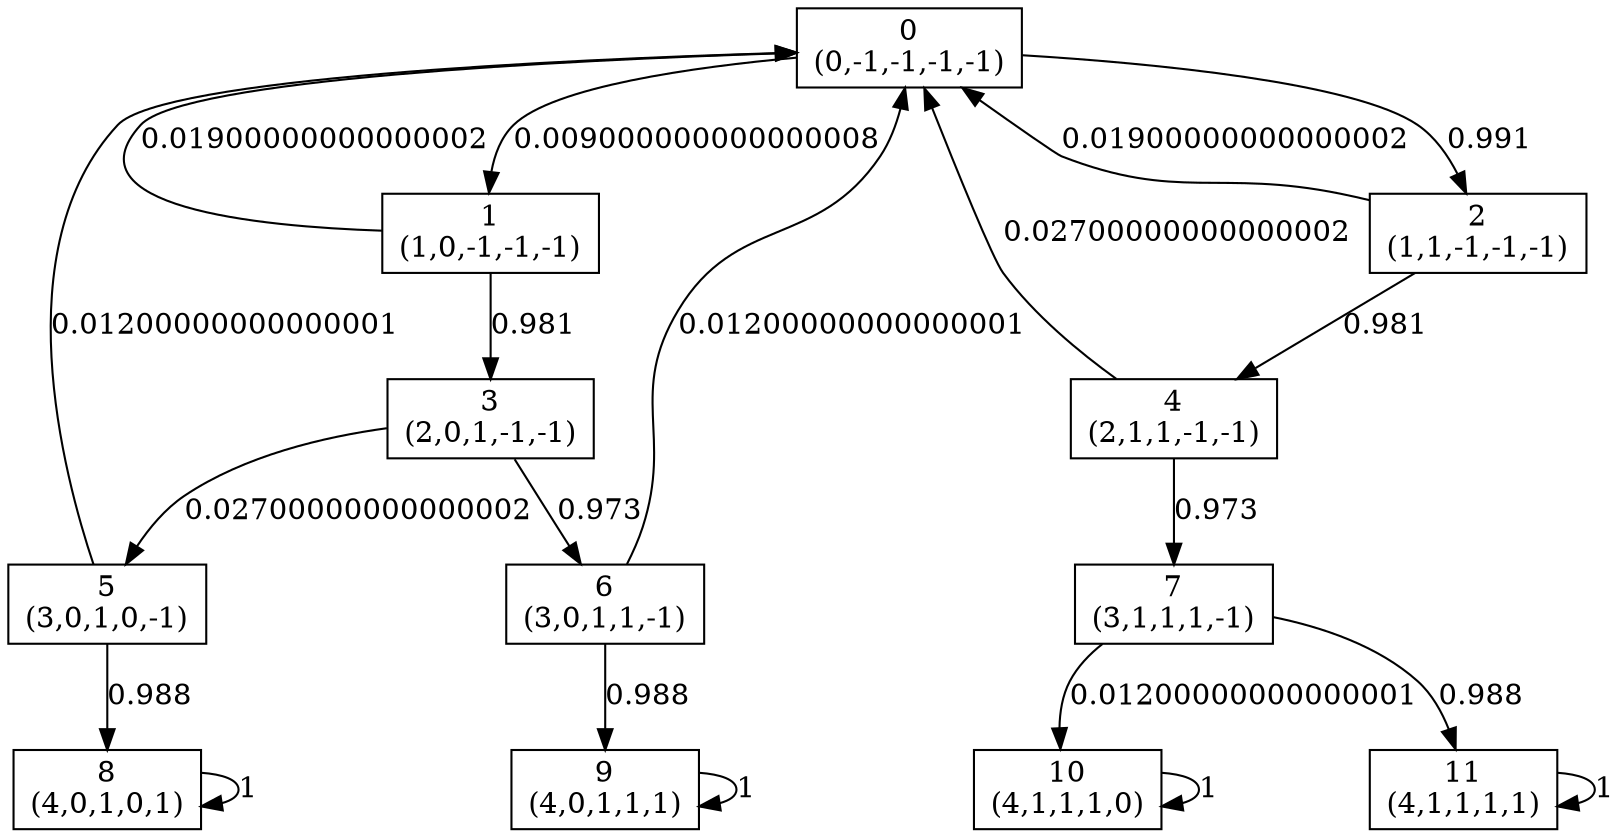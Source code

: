 digraph P {
node [shape=box];
0 -> 1 [ label="0.009000000000000008" ];
0 -> 2 [ label="0.991" ];
1 -> 0 [ label="0.01900000000000002" ];
1 -> 3 [ label="0.981" ];
2 -> 0 [ label="0.01900000000000002" ];
2 -> 4 [ label="0.981" ];
3 -> 5 [ label="0.02700000000000002" ];
3 -> 6 [ label="0.973" ];
4 -> 0 [ label="0.02700000000000002" ];
4 -> 7 [ label="0.973" ];
5 -> 0 [ label="0.01200000000000001" ];
5 -> 8 [ label="0.988" ];
6 -> 0 [ label="0.01200000000000001" ];
6 -> 9 [ label="0.988" ];
7 -> 10 [ label="0.01200000000000001" ];
7 -> 11 [ label="0.988" ];
8 -> 8 [ label="1" ];
9 -> 9 [ label="1" ];
10 -> 10 [ label="1" ];
11 -> 11 [ label="1" ];
0 [label="0\n(0,-1,-1,-1,-1)"];
1 [label="1\n(1,0,-1,-1,-1)"];
2 [label="2\n(1,1,-1,-1,-1)"];
3 [label="3\n(2,0,1,-1,-1)"];
4 [label="4\n(2,1,1,-1,-1)"];
5 [label="5\n(3,0,1,0,-1)"];
6 [label="6\n(3,0,1,1,-1)"];
7 [label="7\n(3,1,1,1,-1)"];
8 [label="8\n(4,0,1,0,1)"];
9 [label="9\n(4,0,1,1,1)"];
10 [label="10\n(4,1,1,1,0)"];
11 [label="11\n(4,1,1,1,1)"];
}
